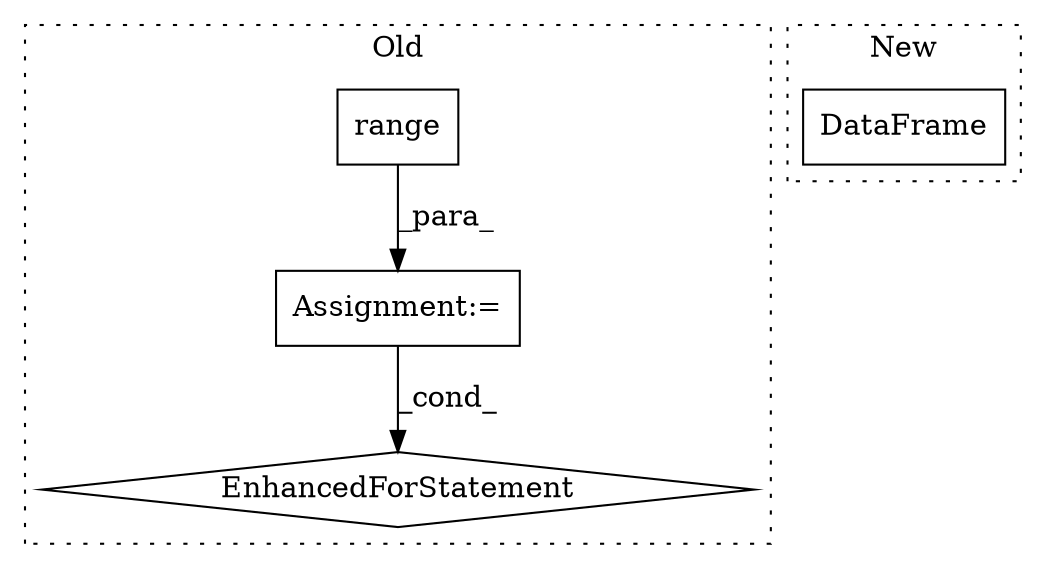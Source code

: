 digraph G {
subgraph cluster0 {
1 [label="range" a="32" s="324,332" l="6,1" shape="box"];
3 [label="Assignment:=" a="7" s="317" l="25" shape="box"];
4 [label="EnhancedForStatement" a="70" s="400,476" l="53,2" shape="diamond"];
label = "Old";
style="dotted";
}
subgraph cluster1 {
2 [label="DataFrame" a="32" s="243,306" l="10,1" shape="box"];
label = "New";
style="dotted";
}
1 -> 3 [label="_para_"];
3 -> 4 [label="_cond_"];
}